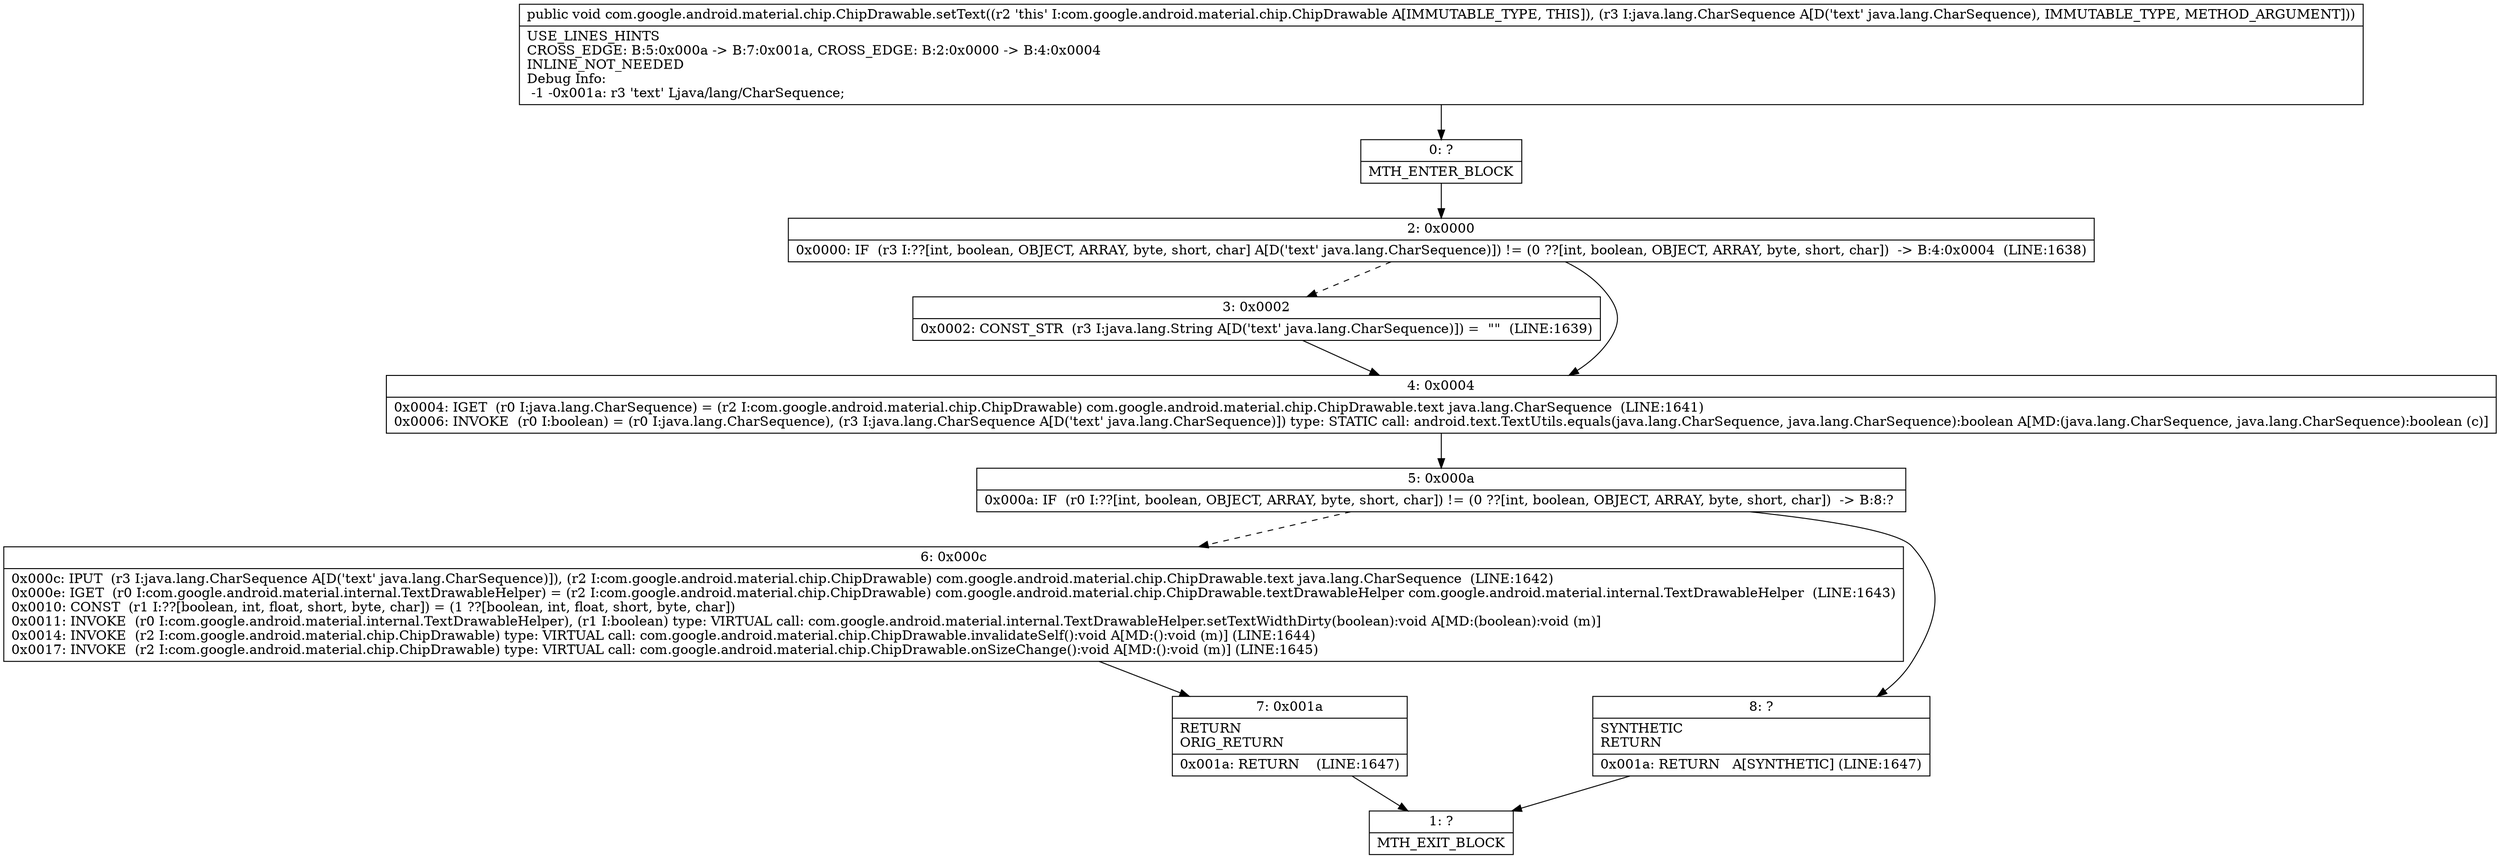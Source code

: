 digraph "CFG forcom.google.android.material.chip.ChipDrawable.setText(Ljava\/lang\/CharSequence;)V" {
Node_0 [shape=record,label="{0\:\ ?|MTH_ENTER_BLOCK\l}"];
Node_2 [shape=record,label="{2\:\ 0x0000|0x0000: IF  (r3 I:??[int, boolean, OBJECT, ARRAY, byte, short, char] A[D('text' java.lang.CharSequence)]) != (0 ??[int, boolean, OBJECT, ARRAY, byte, short, char])  \-\> B:4:0x0004  (LINE:1638)\l}"];
Node_3 [shape=record,label="{3\:\ 0x0002|0x0002: CONST_STR  (r3 I:java.lang.String A[D('text' java.lang.CharSequence)]) =  \"\"  (LINE:1639)\l}"];
Node_4 [shape=record,label="{4\:\ 0x0004|0x0004: IGET  (r0 I:java.lang.CharSequence) = (r2 I:com.google.android.material.chip.ChipDrawable) com.google.android.material.chip.ChipDrawable.text java.lang.CharSequence  (LINE:1641)\l0x0006: INVOKE  (r0 I:boolean) = (r0 I:java.lang.CharSequence), (r3 I:java.lang.CharSequence A[D('text' java.lang.CharSequence)]) type: STATIC call: android.text.TextUtils.equals(java.lang.CharSequence, java.lang.CharSequence):boolean A[MD:(java.lang.CharSequence, java.lang.CharSequence):boolean (c)]\l}"];
Node_5 [shape=record,label="{5\:\ 0x000a|0x000a: IF  (r0 I:??[int, boolean, OBJECT, ARRAY, byte, short, char]) != (0 ??[int, boolean, OBJECT, ARRAY, byte, short, char])  \-\> B:8:? \l}"];
Node_6 [shape=record,label="{6\:\ 0x000c|0x000c: IPUT  (r3 I:java.lang.CharSequence A[D('text' java.lang.CharSequence)]), (r2 I:com.google.android.material.chip.ChipDrawable) com.google.android.material.chip.ChipDrawable.text java.lang.CharSequence  (LINE:1642)\l0x000e: IGET  (r0 I:com.google.android.material.internal.TextDrawableHelper) = (r2 I:com.google.android.material.chip.ChipDrawable) com.google.android.material.chip.ChipDrawable.textDrawableHelper com.google.android.material.internal.TextDrawableHelper  (LINE:1643)\l0x0010: CONST  (r1 I:??[boolean, int, float, short, byte, char]) = (1 ??[boolean, int, float, short, byte, char]) \l0x0011: INVOKE  (r0 I:com.google.android.material.internal.TextDrawableHelper), (r1 I:boolean) type: VIRTUAL call: com.google.android.material.internal.TextDrawableHelper.setTextWidthDirty(boolean):void A[MD:(boolean):void (m)]\l0x0014: INVOKE  (r2 I:com.google.android.material.chip.ChipDrawable) type: VIRTUAL call: com.google.android.material.chip.ChipDrawable.invalidateSelf():void A[MD:():void (m)] (LINE:1644)\l0x0017: INVOKE  (r2 I:com.google.android.material.chip.ChipDrawable) type: VIRTUAL call: com.google.android.material.chip.ChipDrawable.onSizeChange():void A[MD:():void (m)] (LINE:1645)\l}"];
Node_7 [shape=record,label="{7\:\ 0x001a|RETURN\lORIG_RETURN\l|0x001a: RETURN    (LINE:1647)\l}"];
Node_1 [shape=record,label="{1\:\ ?|MTH_EXIT_BLOCK\l}"];
Node_8 [shape=record,label="{8\:\ ?|SYNTHETIC\lRETURN\l|0x001a: RETURN   A[SYNTHETIC] (LINE:1647)\l}"];
MethodNode[shape=record,label="{public void com.google.android.material.chip.ChipDrawable.setText((r2 'this' I:com.google.android.material.chip.ChipDrawable A[IMMUTABLE_TYPE, THIS]), (r3 I:java.lang.CharSequence A[D('text' java.lang.CharSequence), IMMUTABLE_TYPE, METHOD_ARGUMENT]))  | USE_LINES_HINTS\lCROSS_EDGE: B:5:0x000a \-\> B:7:0x001a, CROSS_EDGE: B:2:0x0000 \-\> B:4:0x0004\lINLINE_NOT_NEEDED\lDebug Info:\l  \-1 \-0x001a: r3 'text' Ljava\/lang\/CharSequence;\l}"];
MethodNode -> Node_0;Node_0 -> Node_2;
Node_2 -> Node_3[style=dashed];
Node_2 -> Node_4;
Node_3 -> Node_4;
Node_4 -> Node_5;
Node_5 -> Node_6[style=dashed];
Node_5 -> Node_8;
Node_6 -> Node_7;
Node_7 -> Node_1;
Node_8 -> Node_1;
}

